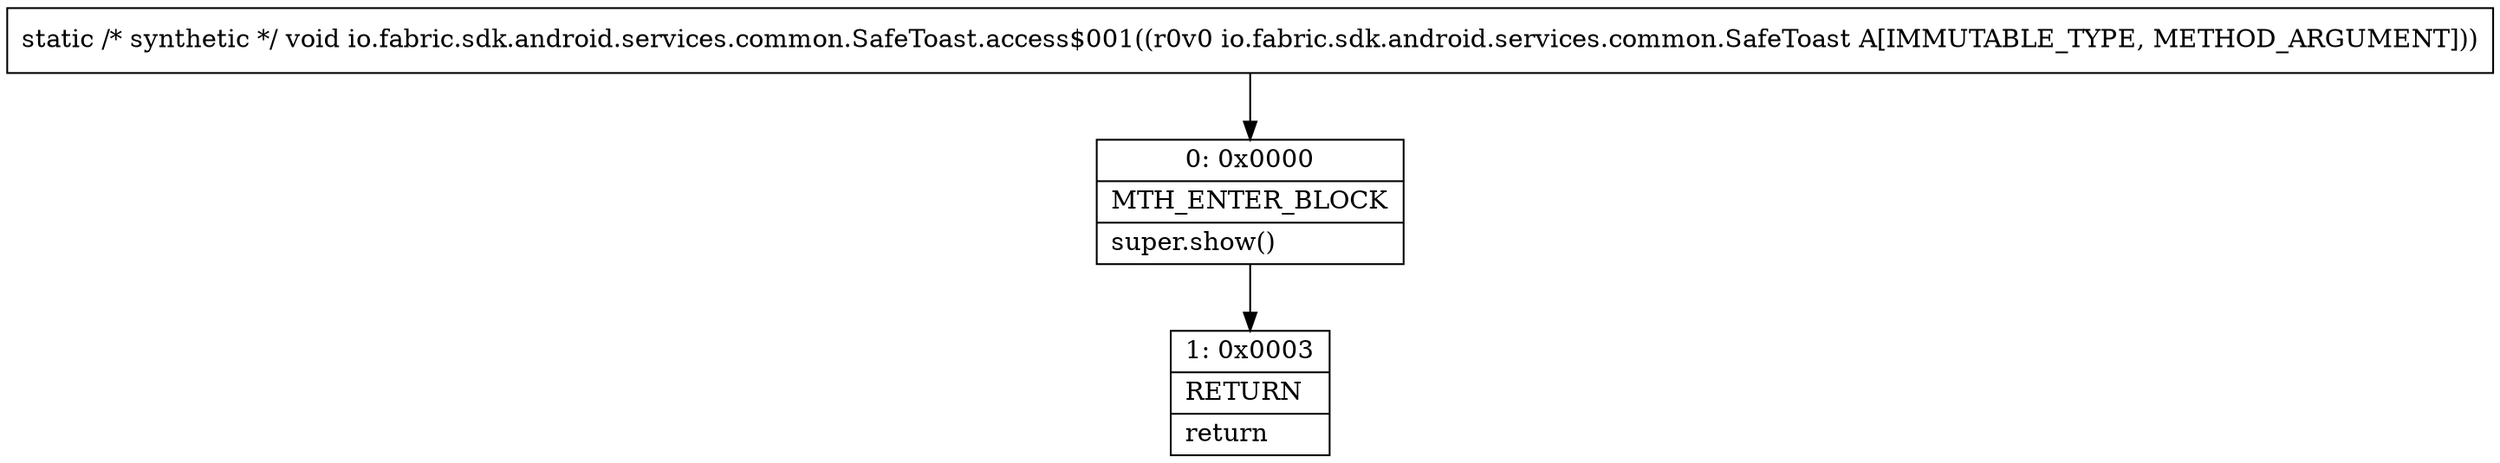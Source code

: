 digraph "CFG forio.fabric.sdk.android.services.common.SafeToast.access$001(Lio\/fabric\/sdk\/android\/services\/common\/SafeToast;)V" {
Node_0 [shape=record,label="{0\:\ 0x0000|MTH_ENTER_BLOCK\l|super.show()\l}"];
Node_1 [shape=record,label="{1\:\ 0x0003|RETURN\l|return\l}"];
MethodNode[shape=record,label="{static \/* synthetic *\/ void io.fabric.sdk.android.services.common.SafeToast.access$001((r0v0 io.fabric.sdk.android.services.common.SafeToast A[IMMUTABLE_TYPE, METHOD_ARGUMENT])) }"];
MethodNode -> Node_0;
Node_0 -> Node_1;
}

